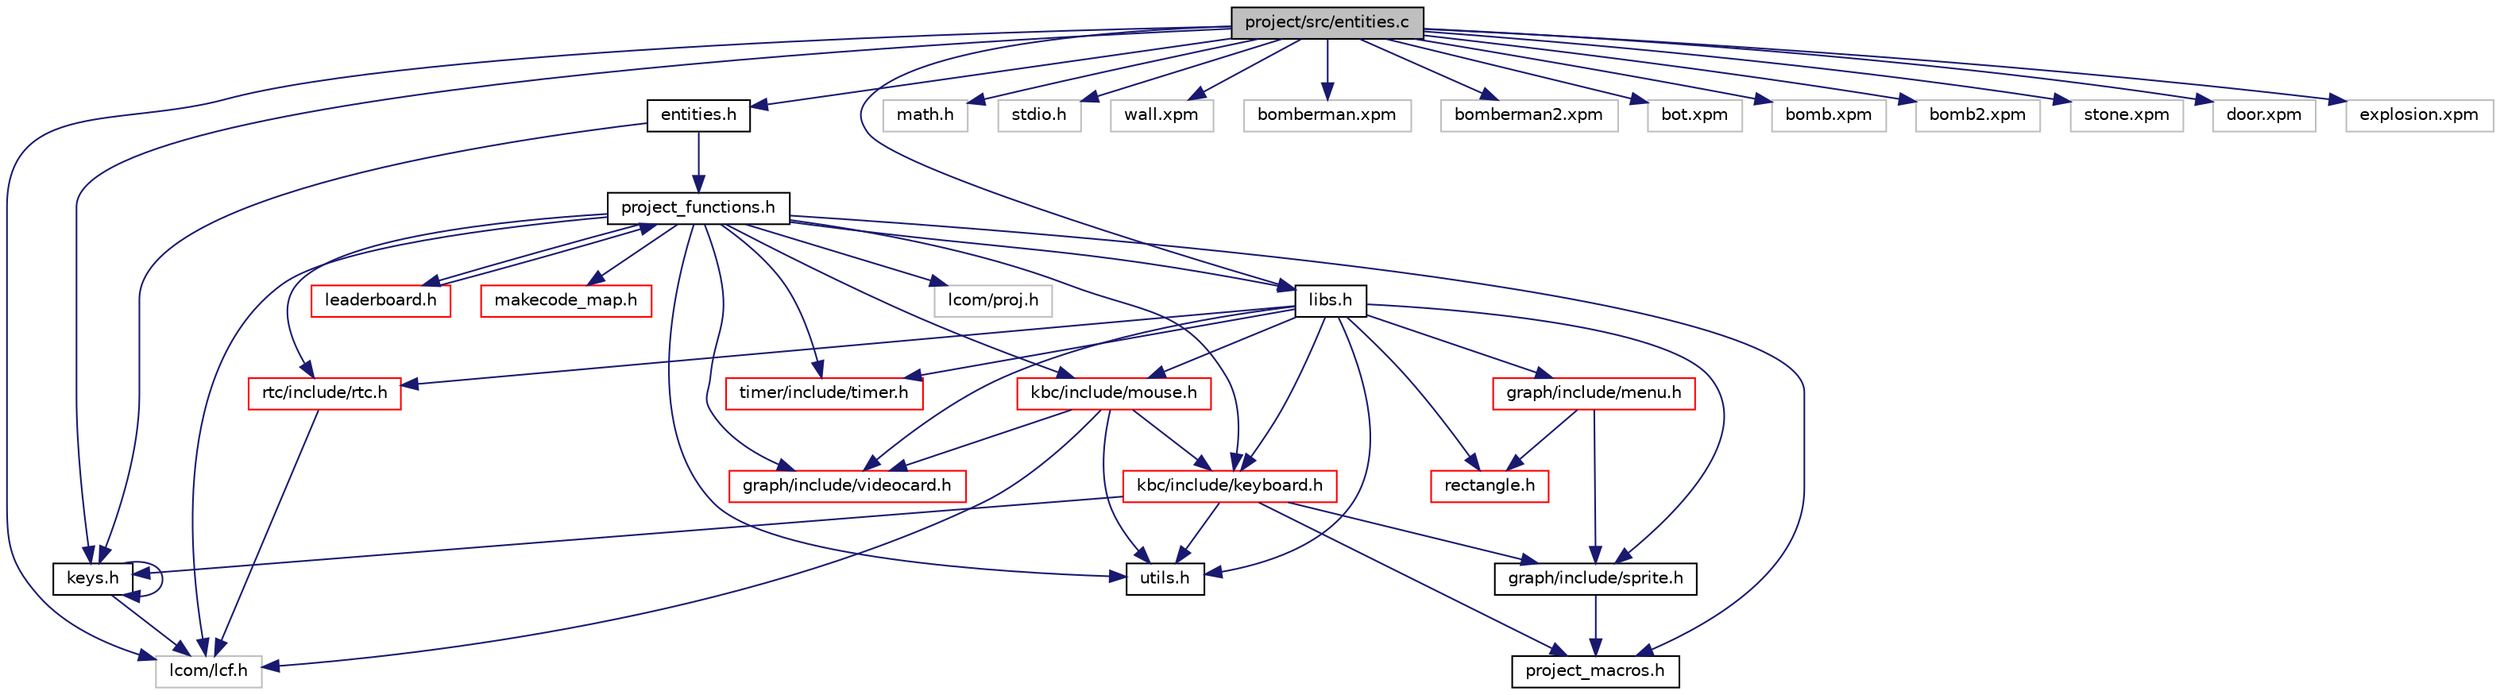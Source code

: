 digraph "project/src/entities.c"
{
 // LATEX_PDF_SIZE
  edge [fontname="Helvetica",fontsize="10",labelfontname="Helvetica",labelfontsize="10"];
  node [fontname="Helvetica",fontsize="10",shape=record];
  Node1 [label="project/src/entities.c",height=0.2,width=0.4,color="black", fillcolor="grey75", style="filled", fontcolor="black",tooltip=" "];
  Node1 -> Node2 [color="midnightblue",fontsize="10",style="solid",fontname="Helvetica"];
  Node2 [label="lcom/lcf.h",height=0.2,width=0.4,color="grey75", fillcolor="white", style="filled",tooltip=" "];
  Node1 -> Node3 [color="midnightblue",fontsize="10",style="solid",fontname="Helvetica"];
  Node3 [label="entities.h",height=0.2,width=0.4,color="black", fillcolor="white", style="filled",URL="$entities_8h.html",tooltip=" "];
  Node3 -> Node4 [color="midnightblue",fontsize="10",style="solid",fontname="Helvetica"];
  Node4 [label="project_functions.h",height=0.2,width=0.4,color="black", fillcolor="white", style="filled",URL="$project__functions_8h.html",tooltip=" "];
  Node4 -> Node2 [color="midnightblue",fontsize="10",style="solid",fontname="Helvetica"];
  Node4 -> Node5 [color="midnightblue",fontsize="10",style="solid",fontname="Helvetica"];
  Node5 [label="lcom/proj.h",height=0.2,width=0.4,color="grey75", fillcolor="white", style="filled",tooltip=" "];
  Node4 -> Node6 [color="midnightblue",fontsize="10",style="solid",fontname="Helvetica"];
  Node6 [label="libs.h",height=0.2,width=0.4,color="black", fillcolor="white", style="filled",URL="$libs_8h.html",tooltip=" "];
  Node6 -> Node7 [color="midnightblue",fontsize="10",style="solid",fontname="Helvetica"];
  Node7 [label="graph/include/videocard.h",height=0.2,width=0.4,color="red", fillcolor="white", style="filled",URL="$videocard_8h.html",tooltip=" "];
  Node6 -> Node9 [color="midnightblue",fontsize="10",style="solid",fontname="Helvetica"];
  Node9 [label="graph/include/sprite.h",height=0.2,width=0.4,color="black", fillcolor="white", style="filled",URL="$sprite_8h.html",tooltip=" "];
  Node9 -> Node10 [color="midnightblue",fontsize="10",style="solid",fontname="Helvetica"];
  Node10 [label="project_macros.h",height=0.2,width=0.4,color="black", fillcolor="white", style="filled",URL="$project__macros_8h.html",tooltip=" "];
  Node6 -> Node11 [color="midnightblue",fontsize="10",style="solid",fontname="Helvetica"];
  Node11 [label="graph/include/menu.h",height=0.2,width=0.4,color="red", fillcolor="white", style="filled",URL="$menu_8h.html",tooltip=" "];
  Node11 -> Node12 [color="midnightblue",fontsize="10",style="solid",fontname="Helvetica"];
  Node12 [label="rectangle.h",height=0.2,width=0.4,color="red", fillcolor="white", style="filled",URL="$rectangle_8h.html",tooltip=" "];
  Node11 -> Node9 [color="midnightblue",fontsize="10",style="solid",fontname="Helvetica"];
  Node6 -> Node12 [color="midnightblue",fontsize="10",style="solid",fontname="Helvetica"];
  Node6 -> Node56 [color="midnightblue",fontsize="10",style="solid",fontname="Helvetica"];
  Node56 [label="kbc/include/keyboard.h",height=0.2,width=0.4,color="red", fillcolor="white", style="filled",URL="$keyboard_8h.html",tooltip=" "];
  Node56 -> Node58 [color="midnightblue",fontsize="10",style="solid",fontname="Helvetica"];
  Node58 [label="utils.h",height=0.2,width=0.4,color="black", fillcolor="white", style="filled",URL="$utils_8h.html",tooltip=" "];
  Node56 -> Node9 [color="midnightblue",fontsize="10",style="solid",fontname="Helvetica"];
  Node56 -> Node10 [color="midnightblue",fontsize="10",style="solid",fontname="Helvetica"];
  Node56 -> Node59 [color="midnightblue",fontsize="10",style="solid",fontname="Helvetica"];
  Node59 [label="keys.h",height=0.2,width=0.4,color="black", fillcolor="white", style="filled",URL="$keys_8h.html",tooltip=" "];
  Node59 -> Node2 [color="midnightblue",fontsize="10",style="solid",fontname="Helvetica"];
  Node59 -> Node59 [color="midnightblue",fontsize="10",style="solid",fontname="Helvetica"];
  Node6 -> Node60 [color="midnightblue",fontsize="10",style="solid",fontname="Helvetica"];
  Node60 [label="kbc/include/mouse.h",height=0.2,width=0.4,color="red", fillcolor="white", style="filled",URL="$mouse_8h.html",tooltip=" "];
  Node60 -> Node2 [color="midnightblue",fontsize="10",style="solid",fontname="Helvetica"];
  Node60 -> Node56 [color="midnightblue",fontsize="10",style="solid",fontname="Helvetica"];
  Node60 -> Node58 [color="midnightblue",fontsize="10",style="solid",fontname="Helvetica"];
  Node60 -> Node7 [color="midnightblue",fontsize="10",style="solid",fontname="Helvetica"];
  Node6 -> Node62 [color="midnightblue",fontsize="10",style="solid",fontname="Helvetica"];
  Node62 [label="timer/include/timer.h",height=0.2,width=0.4,color="red", fillcolor="white", style="filled",URL="$timer_8h.html",tooltip=" "];
  Node6 -> Node58 [color="midnightblue",fontsize="10",style="solid",fontname="Helvetica"];
  Node6 -> Node63 [color="midnightblue",fontsize="10",style="solid",fontname="Helvetica"];
  Node63 [label="rtc/include/rtc.h",height=0.2,width=0.4,color="red", fillcolor="white", style="filled",URL="$rtc_8h.html",tooltip=" "];
  Node63 -> Node2 [color="midnightblue",fontsize="10",style="solid",fontname="Helvetica"];
  Node4 -> Node7 [color="midnightblue",fontsize="10",style="solid",fontname="Helvetica"];
  Node4 -> Node56 [color="midnightblue",fontsize="10",style="solid",fontname="Helvetica"];
  Node4 -> Node60 [color="midnightblue",fontsize="10",style="solid",fontname="Helvetica"];
  Node4 -> Node62 [color="midnightblue",fontsize="10",style="solid",fontname="Helvetica"];
  Node4 -> Node66 [color="midnightblue",fontsize="10",style="solid",fontname="Helvetica"];
  Node66 [label="leaderboard.h",height=0.2,width=0.4,color="red", fillcolor="white", style="filled",URL="$leaderboard_8h.html",tooltip=" "];
  Node66 -> Node4 [color="midnightblue",fontsize="10",style="solid",fontname="Helvetica"];
  Node4 -> Node67 [color="midnightblue",fontsize="10",style="solid",fontname="Helvetica"];
  Node67 [label="makecode_map.h",height=0.2,width=0.4,color="red", fillcolor="white", style="filled",URL="$makecode__map_8h.html",tooltip=" "];
  Node4 -> Node63 [color="midnightblue",fontsize="10",style="solid",fontname="Helvetica"];
  Node4 -> Node58 [color="midnightblue",fontsize="10",style="solid",fontname="Helvetica"];
  Node4 -> Node10 [color="midnightblue",fontsize="10",style="solid",fontname="Helvetica"];
  Node3 -> Node59 [color="midnightblue",fontsize="10",style="solid",fontname="Helvetica"];
  Node1 -> Node68 [color="midnightblue",fontsize="10",style="solid",fontname="Helvetica"];
  Node68 [label="math.h",height=0.2,width=0.4,color="grey75", fillcolor="white", style="filled",tooltip=" "];
  Node1 -> Node69 [color="midnightblue",fontsize="10",style="solid",fontname="Helvetica"];
  Node69 [label="stdio.h",height=0.2,width=0.4,color="grey75", fillcolor="white", style="filled",tooltip=" "];
  Node1 -> Node6 [color="midnightblue",fontsize="10",style="solid",fontname="Helvetica"];
  Node1 -> Node70 [color="midnightblue",fontsize="10",style="solid",fontname="Helvetica"];
  Node70 [label="wall.xpm",height=0.2,width=0.4,color="grey75", fillcolor="white", style="filled",tooltip=" "];
  Node1 -> Node71 [color="midnightblue",fontsize="10",style="solid",fontname="Helvetica"];
  Node71 [label="bomberman.xpm",height=0.2,width=0.4,color="grey75", fillcolor="white", style="filled",tooltip=" "];
  Node1 -> Node72 [color="midnightblue",fontsize="10",style="solid",fontname="Helvetica"];
  Node72 [label="bomberman2.xpm",height=0.2,width=0.4,color="grey75", fillcolor="white", style="filled",tooltip=" "];
  Node1 -> Node73 [color="midnightblue",fontsize="10",style="solid",fontname="Helvetica"];
  Node73 [label="bot.xpm",height=0.2,width=0.4,color="grey75", fillcolor="white", style="filled",tooltip=" "];
  Node1 -> Node74 [color="midnightblue",fontsize="10",style="solid",fontname="Helvetica"];
  Node74 [label="bomb.xpm",height=0.2,width=0.4,color="grey75", fillcolor="white", style="filled",tooltip=" "];
  Node1 -> Node75 [color="midnightblue",fontsize="10",style="solid",fontname="Helvetica"];
  Node75 [label="bomb2.xpm",height=0.2,width=0.4,color="grey75", fillcolor="white", style="filled",tooltip=" "];
  Node1 -> Node76 [color="midnightblue",fontsize="10",style="solid",fontname="Helvetica"];
  Node76 [label="stone.xpm",height=0.2,width=0.4,color="grey75", fillcolor="white", style="filled",tooltip=" "];
  Node1 -> Node77 [color="midnightblue",fontsize="10",style="solid",fontname="Helvetica"];
  Node77 [label="door.xpm",height=0.2,width=0.4,color="grey75", fillcolor="white", style="filled",tooltip=" "];
  Node1 -> Node78 [color="midnightblue",fontsize="10",style="solid",fontname="Helvetica"];
  Node78 [label="explosion.xpm",height=0.2,width=0.4,color="grey75", fillcolor="white", style="filled",tooltip=" "];
  Node1 -> Node59 [color="midnightblue",fontsize="10",style="solid",fontname="Helvetica"];
}
